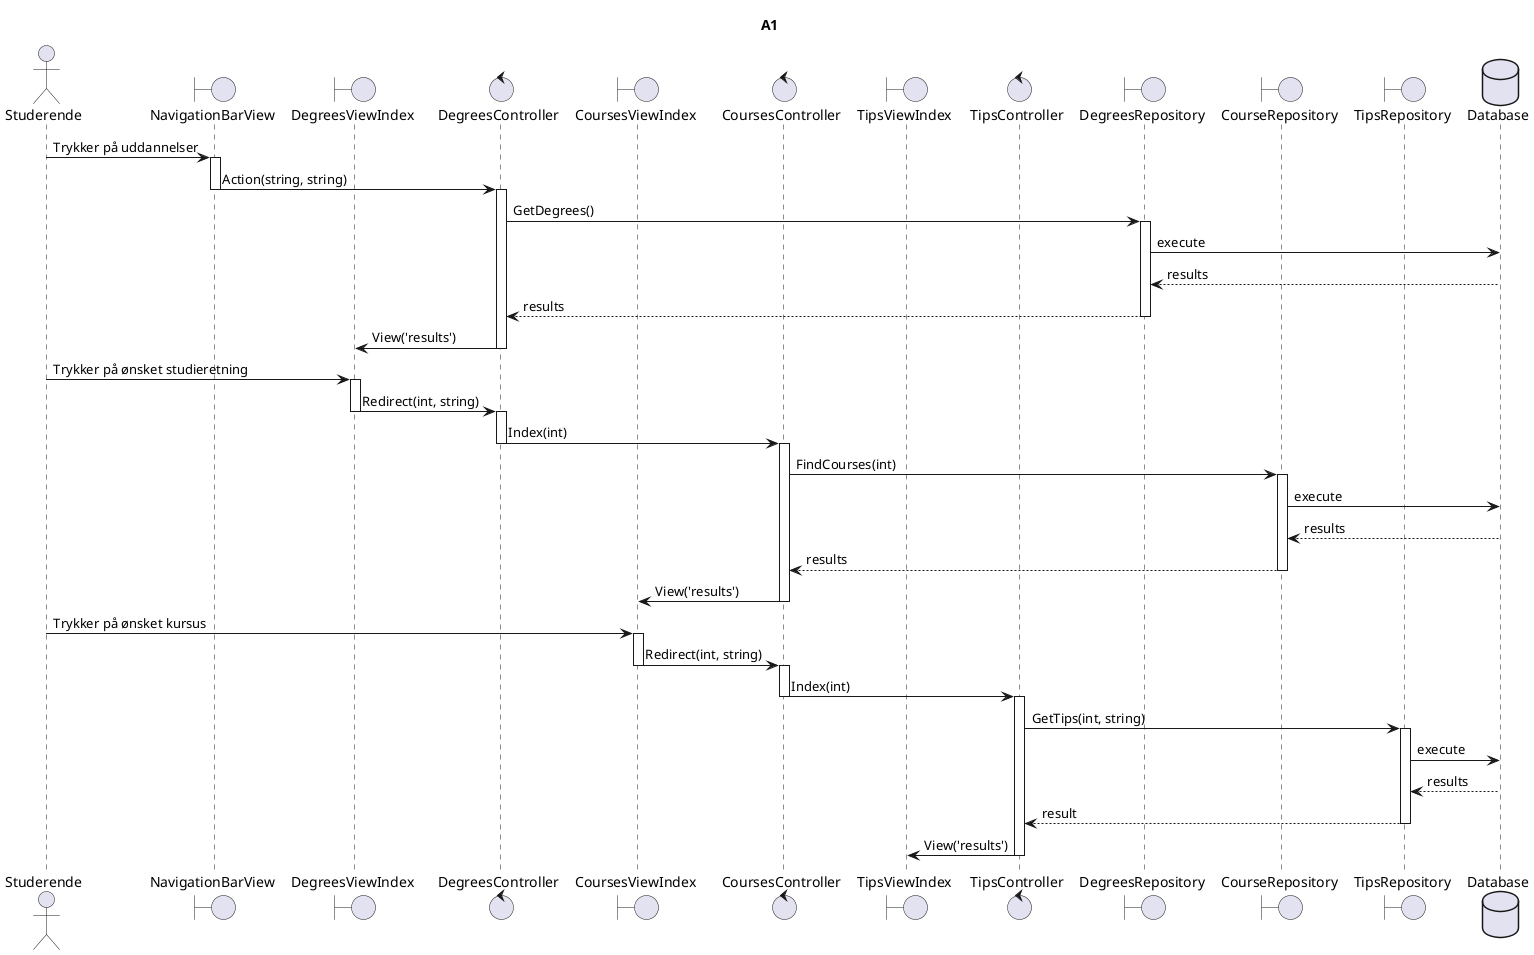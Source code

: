 @startuml
title A1

actor       Studerende       as stud
boundary       NavigationBarView       as navbar
boundary       DegreesViewIndex       as degreesindex
control       DegreesController       as degreescont
boundary       CoursesViewIndex       as coursesindex
control       CoursesController       as coursescont
boundary       TipsViewIndex       as tipsindex
control       TipsController       as tipscont
boundary       DegreesRepository       as degreesrepo
boundary       CourseRepository       as coursesrepo
boundary       TipsRepository       as tipsrepo
database       Database       as db

/'entity       TipsModel       as tipsmodel'/

stud -> navbar: Trykker på uddannelser

Activate navbar
navbar -> degreescont: Action(string, string)
Deactivate navbar

Activate degreescont
degreescont -> degreesrepo: GetDegrees()

Activate degreesrepo
degreesrepo -> db: execute
db --> degreesrepo: results
degreesrepo --> degreescont: results
Deactivate degreesrepo

degreescont -> degreesindex: View('results')
Deactivate degreescont

stud -> degreesindex: Trykker på ønsket studieretning

Activate degreesindex
degreesindex -> degreescont: Redirect(int, string)
Deactivate degreesindex

Activate degreescont
degreescont -> coursescont: Index(int)
Deactivate degreescont

Activate coursescont
coursescont -> coursesrepo: FindCourses(int)


Activate coursesrepo
coursesrepo -> db: execute
db --> coursesrepo: results
coursesrepo --> coursescont: results
Deactivate coursesrepo

coursescont -> coursesindex: View('results')
Deactivate coursescont

stud -> coursesindex: Trykker på ønsket kursus

Activate coursesindex
coursesindex -> coursescont: Redirect(int, string)
Deactivate coursesindex

Activate coursescont
coursescont -> tipscont: Index(int)
Deactivate coursescont

Activate tipscont
tipscont -> tipsrepo: GetTips(int, string)

Activate tipsrepo
tipsrepo -> db: execute
db --> tipsrepo: results
tipsrepo --> tipscont: result
Deactivate tipsrepo

tipscont -> tipsindex: View('results')
Deactivate tipscont


@enduml